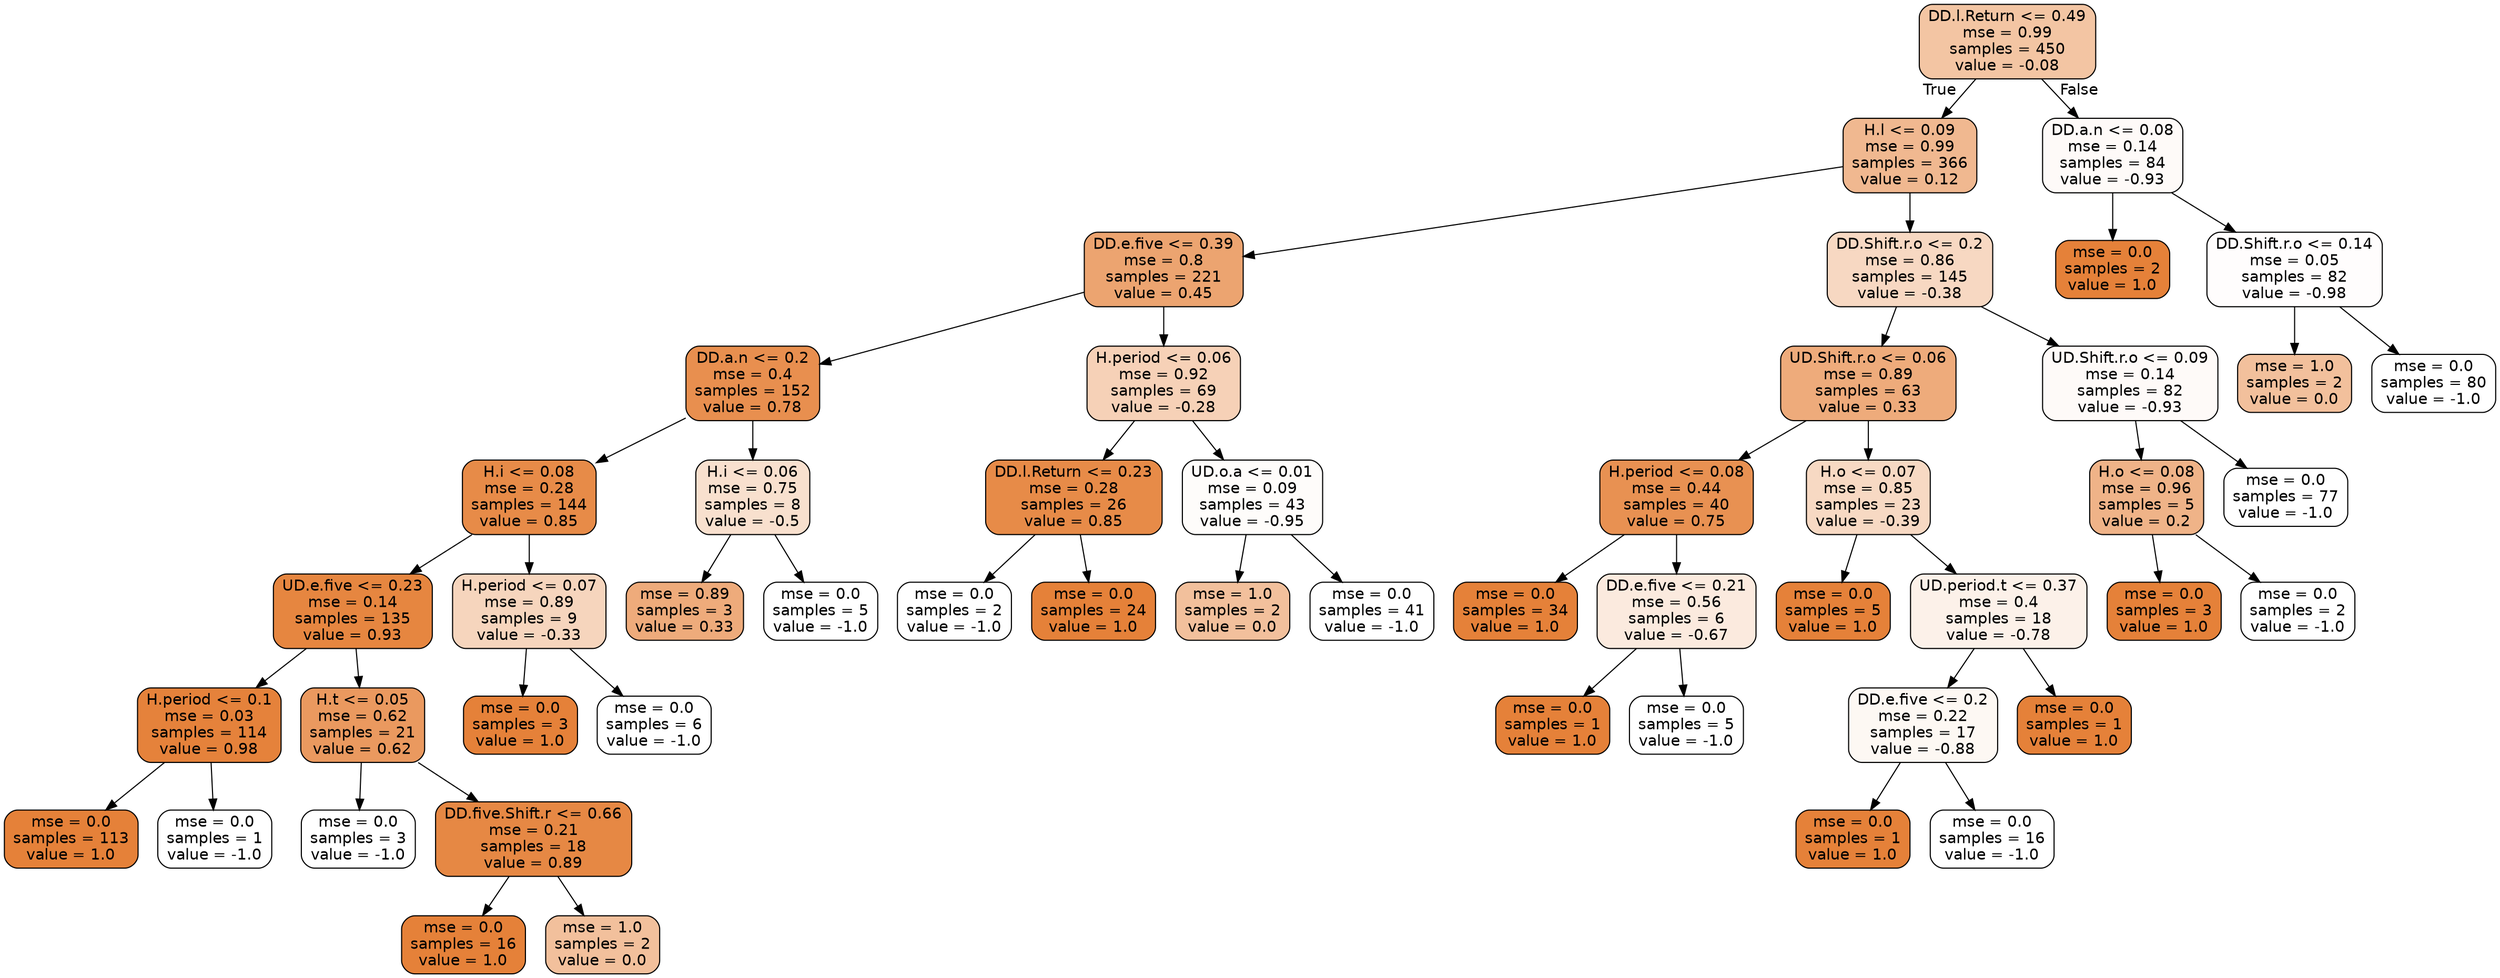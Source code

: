 digraph Tree {
node [shape=box, style="filled, rounded", color="black", fontname=helvetica] ;
edge [fontname=helvetica] ;
0 [label="DD.l.Return <= 0.49\nmse = 0.99\nsamples = 450\nvalue = -0.08", fillcolor="#f3c5a3"] ;
1 [label="H.l <= 0.09\nmse = 0.99\nsamples = 366\nvalue = 0.12", fillcolor="#f0b890"] ;
0 -> 1 [labeldistance=2.5, labelangle=45, headlabel="True"] ;
2 [label="DD.e.five <= 0.39\nmse = 0.8\nsamples = 221\nvalue = 0.45", fillcolor="#eca470"] ;
1 -> 2 ;
3 [label="DD.a.n <= 0.2\nmse = 0.4\nsamples = 152\nvalue = 0.78", fillcolor="#e88f4f"] ;
2 -> 3 ;
4 [label="H.i <= 0.08\nmse = 0.28\nsamples = 144\nvalue = 0.85", fillcolor="#e78b48"] ;
3 -> 4 ;
5 [label="UD.e.five <= 0.23\nmse = 0.14\nsamples = 135\nvalue = 0.93", fillcolor="#e68640"] ;
4 -> 5 ;
6 [label="H.period <= 0.1\nmse = 0.03\nsamples = 114\nvalue = 0.98", fillcolor="#e5823b"] ;
5 -> 6 ;
7 [label="mse = 0.0\nsamples = 113\nvalue = 1.0", fillcolor="#e58139"] ;
6 -> 7 ;
8 [label="mse = 0.0\nsamples = 1\nvalue = -1.0", fillcolor="#ffffff"] ;
6 -> 8 ;
9 [label="H.t <= 0.05\nmse = 0.62\nsamples = 21\nvalue = 0.62", fillcolor="#ea995f"] ;
5 -> 9 ;
10 [label="mse = 0.0\nsamples = 3\nvalue = -1.0", fillcolor="#ffffff"] ;
9 -> 10 ;
11 [label="DD.five.Shift.r <= 0.66\nmse = 0.21\nsamples = 18\nvalue = 0.89", fillcolor="#e68844"] ;
9 -> 11 ;
12 [label="mse = 0.0\nsamples = 16\nvalue = 1.0", fillcolor="#e58139"] ;
11 -> 12 ;
13 [label="mse = 1.0\nsamples = 2\nvalue = 0.0", fillcolor="#f2c09c"] ;
11 -> 13 ;
14 [label="H.period <= 0.07\nmse = 0.89\nsamples = 9\nvalue = -0.33", fillcolor="#f6d5bd"] ;
4 -> 14 ;
15 [label="mse = 0.0\nsamples = 3\nvalue = 1.0", fillcolor="#e58139"] ;
14 -> 15 ;
16 [label="mse = 0.0\nsamples = 6\nvalue = -1.0", fillcolor="#ffffff"] ;
14 -> 16 ;
17 [label="H.i <= 0.06\nmse = 0.75\nsamples = 8\nvalue = -0.5", fillcolor="#f8e0ce"] ;
3 -> 17 ;
18 [label="mse = 0.89\nsamples = 3\nvalue = 0.33", fillcolor="#eeab7b"] ;
17 -> 18 ;
19 [label="mse = 0.0\nsamples = 5\nvalue = -1.0", fillcolor="#ffffff"] ;
17 -> 19 ;
20 [label="H.period <= 0.06\nmse = 0.92\nsamples = 69\nvalue = -0.28", fillcolor="#f6d1b7"] ;
2 -> 20 ;
21 [label="DD.l.Return <= 0.23\nmse = 0.28\nsamples = 26\nvalue = 0.85", fillcolor="#e78b48"] ;
20 -> 21 ;
22 [label="mse = 0.0\nsamples = 2\nvalue = -1.0", fillcolor="#ffffff"] ;
21 -> 22 ;
23 [label="mse = 0.0\nsamples = 24\nvalue = 1.0", fillcolor="#e58139"] ;
21 -> 23 ;
24 [label="UD.o.a <= 0.01\nmse = 0.09\nsamples = 43\nvalue = -0.95", fillcolor="#fefcfa"] ;
20 -> 24 ;
25 [label="mse = 1.0\nsamples = 2\nvalue = 0.0", fillcolor="#f2c09c"] ;
24 -> 25 ;
26 [label="mse = 0.0\nsamples = 41\nvalue = -1.0", fillcolor="#ffffff"] ;
24 -> 26 ;
27 [label="DD.Shift.r.o <= 0.2\nmse = 0.86\nsamples = 145\nvalue = -0.38", fillcolor="#f7d8c2"] ;
1 -> 27 ;
28 [label="UD.Shift.r.o <= 0.06\nmse = 0.89\nsamples = 63\nvalue = 0.33", fillcolor="#eeab7b"] ;
27 -> 28 ;
29 [label="H.period <= 0.08\nmse = 0.44\nsamples = 40\nvalue = 0.75", fillcolor="#e89152"] ;
28 -> 29 ;
30 [label="mse = 0.0\nsamples = 34\nvalue = 1.0", fillcolor="#e58139"] ;
29 -> 30 ;
31 [label="DD.e.five <= 0.21\nmse = 0.56\nsamples = 6\nvalue = -0.67", fillcolor="#fbeade"] ;
29 -> 31 ;
32 [label="mse = 0.0\nsamples = 1\nvalue = 1.0", fillcolor="#e58139"] ;
31 -> 32 ;
33 [label="mse = 0.0\nsamples = 5\nvalue = -1.0", fillcolor="#ffffff"] ;
31 -> 33 ;
34 [label="H.o <= 0.07\nmse = 0.85\nsamples = 23\nvalue = -0.39", fillcolor="#f7d9c3"] ;
28 -> 34 ;
35 [label="mse = 0.0\nsamples = 5\nvalue = 1.0", fillcolor="#e58139"] ;
34 -> 35 ;
36 [label="UD.period.t <= 0.37\nmse = 0.4\nsamples = 18\nvalue = -0.78", fillcolor="#fcf1e9"] ;
34 -> 36 ;
37 [label="DD.e.five <= 0.2\nmse = 0.22\nsamples = 17\nvalue = -0.88", fillcolor="#fdf8f3"] ;
36 -> 37 ;
38 [label="mse = 0.0\nsamples = 1\nvalue = 1.0", fillcolor="#e58139"] ;
37 -> 38 ;
39 [label="mse = 0.0\nsamples = 16\nvalue = -1.0", fillcolor="#ffffff"] ;
37 -> 39 ;
40 [label="mse = 0.0\nsamples = 1\nvalue = 1.0", fillcolor="#e58139"] ;
36 -> 40 ;
41 [label="UD.Shift.r.o <= 0.09\nmse = 0.14\nsamples = 82\nvalue = -0.93", fillcolor="#fefaf8"] ;
27 -> 41 ;
42 [label="H.o <= 0.08\nmse = 0.96\nsamples = 5\nvalue = 0.2", fillcolor="#efb388"] ;
41 -> 42 ;
43 [label="mse = 0.0\nsamples = 3\nvalue = 1.0", fillcolor="#e58139"] ;
42 -> 43 ;
44 [label="mse = 0.0\nsamples = 2\nvalue = -1.0", fillcolor="#ffffff"] ;
42 -> 44 ;
45 [label="mse = 0.0\nsamples = 77\nvalue = -1.0", fillcolor="#ffffff"] ;
41 -> 45 ;
46 [label="DD.a.n <= 0.08\nmse = 0.14\nsamples = 84\nvalue = -0.93", fillcolor="#fefaf8"] ;
0 -> 46 [labeldistance=2.5, labelangle=-45, headlabel="False"] ;
47 [label="mse = 0.0\nsamples = 2\nvalue = 1.0", fillcolor="#e58139"] ;
46 -> 47 ;
48 [label="DD.Shift.r.o <= 0.14\nmse = 0.05\nsamples = 82\nvalue = -0.98", fillcolor="#fffdfd"] ;
46 -> 48 ;
49 [label="mse = 1.0\nsamples = 2\nvalue = 0.0", fillcolor="#f2c09c"] ;
48 -> 49 ;
50 [label="mse = 0.0\nsamples = 80\nvalue = -1.0", fillcolor="#ffffff"] ;
48 -> 50 ;
}